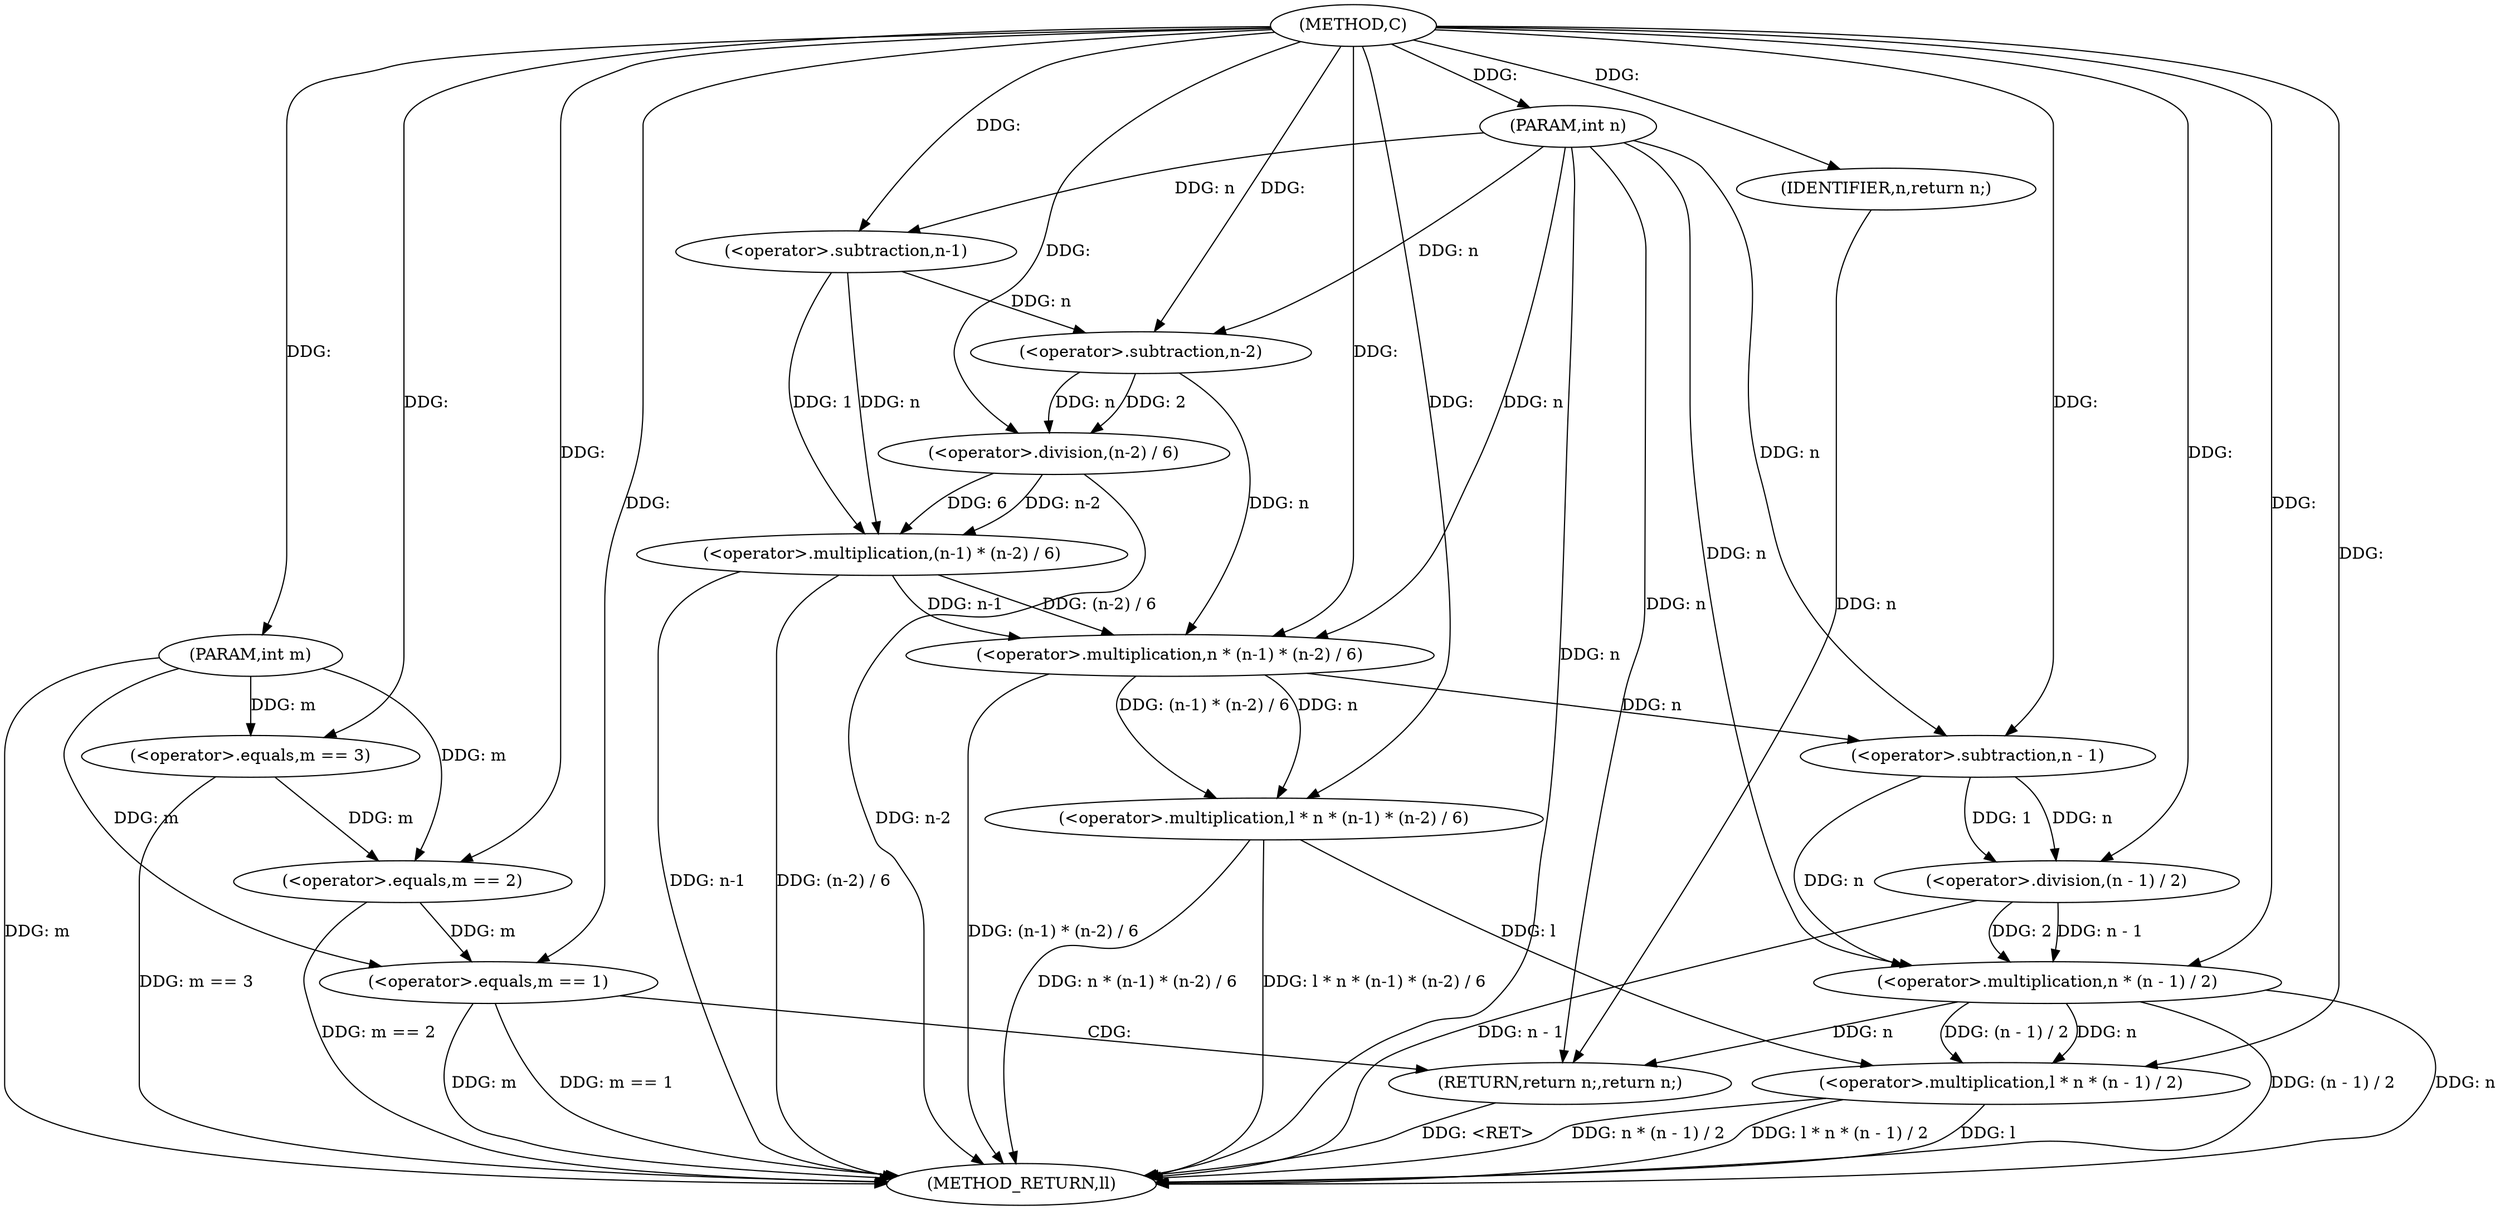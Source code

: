 digraph "C" {  
"1000510" [label = "(METHOD,C)" ]
"1000550" [label = "(METHOD_RETURN,ll)" ]
"1000511" [label = "(PARAM,int n)" ]
"1000512" [label = "(PARAM,int m)" ]
"1000518" [label = "(<operator>.multiplication,l * n * (n-1) * (n-2) / 6)" ]
"1000535" [label = "(<operator>.multiplication,l * n * (n - 1) / 2)" ]
"1000515" [label = "(<operator>.equals,m == 3)" ]
"1000532" [label = "(<operator>.equals,m == 2)" ]
"1000545" [label = "(<operator>.equals,m == 1)" ]
"1000548" [label = "(RETURN,return n;,return n;)" ]
"1000520" [label = "(<operator>.multiplication,n * (n-1) * (n-2) / 6)" ]
"1000537" [label = "(<operator>.multiplication,n * (n - 1) / 2)" ]
"1000549" [label = "(IDENTIFIER,n,return n;)" ]
"1000522" [label = "(<operator>.multiplication,(n-1) * (n-2) / 6)" ]
"1000539" [label = "(<operator>.division,(n - 1) / 2)" ]
"1000523" [label = "(<operator>.subtraction,n-1)" ]
"1000526" [label = "(<operator>.division,(n-2) / 6)" ]
"1000540" [label = "(<operator>.subtraction,n - 1)" ]
"1000527" [label = "(<operator>.subtraction,n-2)" ]
  "1000548" -> "1000550"  [ label = "DDG: <RET>"] 
  "1000511" -> "1000550"  [ label = "DDG: n"] 
  "1000512" -> "1000550"  [ label = "DDG: m"] 
  "1000515" -> "1000550"  [ label = "DDG: m == 3"] 
  "1000522" -> "1000550"  [ label = "DDG: n-1"] 
  "1000526" -> "1000550"  [ label = "DDG: n-2"] 
  "1000522" -> "1000550"  [ label = "DDG: (n-2) / 6"] 
  "1000520" -> "1000550"  [ label = "DDG: (n-1) * (n-2) / 6"] 
  "1000518" -> "1000550"  [ label = "DDG: n * (n-1) * (n-2) / 6"] 
  "1000518" -> "1000550"  [ label = "DDG: l * n * (n-1) * (n-2) / 6"] 
  "1000532" -> "1000550"  [ label = "DDG: m == 2"] 
  "1000535" -> "1000550"  [ label = "DDG: l"] 
  "1000537" -> "1000550"  [ label = "DDG: n"] 
  "1000539" -> "1000550"  [ label = "DDG: n - 1"] 
  "1000537" -> "1000550"  [ label = "DDG: (n - 1) / 2"] 
  "1000535" -> "1000550"  [ label = "DDG: n * (n - 1) / 2"] 
  "1000535" -> "1000550"  [ label = "DDG: l * n * (n - 1) / 2"] 
  "1000545" -> "1000550"  [ label = "DDG: m"] 
  "1000545" -> "1000550"  [ label = "DDG: m == 1"] 
  "1000510" -> "1000511"  [ label = "DDG: "] 
  "1000510" -> "1000512"  [ label = "DDG: "] 
  "1000510" -> "1000518"  [ label = "DDG: "] 
  "1000520" -> "1000518"  [ label = "DDG: (n-1) * (n-2) / 6"] 
  "1000520" -> "1000518"  [ label = "DDG: n"] 
  "1000518" -> "1000535"  [ label = "DDG: l"] 
  "1000510" -> "1000535"  [ label = "DDG: "] 
  "1000537" -> "1000535"  [ label = "DDG: n"] 
  "1000537" -> "1000535"  [ label = "DDG: (n - 1) / 2"] 
  "1000549" -> "1000548"  [ label = "DDG: n"] 
  "1000537" -> "1000548"  [ label = "DDG: n"] 
  "1000511" -> "1000548"  [ label = "DDG: n"] 
  "1000512" -> "1000515"  [ label = "DDG: m"] 
  "1000510" -> "1000515"  [ label = "DDG: "] 
  "1000527" -> "1000520"  [ label = "DDG: n"] 
  "1000511" -> "1000520"  [ label = "DDG: n"] 
  "1000510" -> "1000520"  [ label = "DDG: "] 
  "1000522" -> "1000520"  [ label = "DDG: (n-2) / 6"] 
  "1000522" -> "1000520"  [ label = "DDG: n-1"] 
  "1000515" -> "1000532"  [ label = "DDG: m"] 
  "1000512" -> "1000532"  [ label = "DDG: m"] 
  "1000510" -> "1000532"  [ label = "DDG: "] 
  "1000540" -> "1000537"  [ label = "DDG: n"] 
  "1000511" -> "1000537"  [ label = "DDG: n"] 
  "1000510" -> "1000537"  [ label = "DDG: "] 
  "1000539" -> "1000537"  [ label = "DDG: n - 1"] 
  "1000539" -> "1000537"  [ label = "DDG: 2"] 
  "1000532" -> "1000545"  [ label = "DDG: m"] 
  "1000512" -> "1000545"  [ label = "DDG: m"] 
  "1000510" -> "1000545"  [ label = "DDG: "] 
  "1000510" -> "1000549"  [ label = "DDG: "] 
  "1000523" -> "1000522"  [ label = "DDG: n"] 
  "1000523" -> "1000522"  [ label = "DDG: 1"] 
  "1000526" -> "1000522"  [ label = "DDG: 6"] 
  "1000526" -> "1000522"  [ label = "DDG: n-2"] 
  "1000540" -> "1000539"  [ label = "DDG: n"] 
  "1000540" -> "1000539"  [ label = "DDG: 1"] 
  "1000510" -> "1000539"  [ label = "DDG: "] 
  "1000511" -> "1000523"  [ label = "DDG: n"] 
  "1000510" -> "1000523"  [ label = "DDG: "] 
  "1000527" -> "1000526"  [ label = "DDG: n"] 
  "1000527" -> "1000526"  [ label = "DDG: 2"] 
  "1000510" -> "1000526"  [ label = "DDG: "] 
  "1000520" -> "1000540"  [ label = "DDG: n"] 
  "1000511" -> "1000540"  [ label = "DDG: n"] 
  "1000510" -> "1000540"  [ label = "DDG: "] 
  "1000523" -> "1000527"  [ label = "DDG: n"] 
  "1000511" -> "1000527"  [ label = "DDG: n"] 
  "1000510" -> "1000527"  [ label = "DDG: "] 
  "1000545" -> "1000548"  [ label = "CDG: "] 
}
